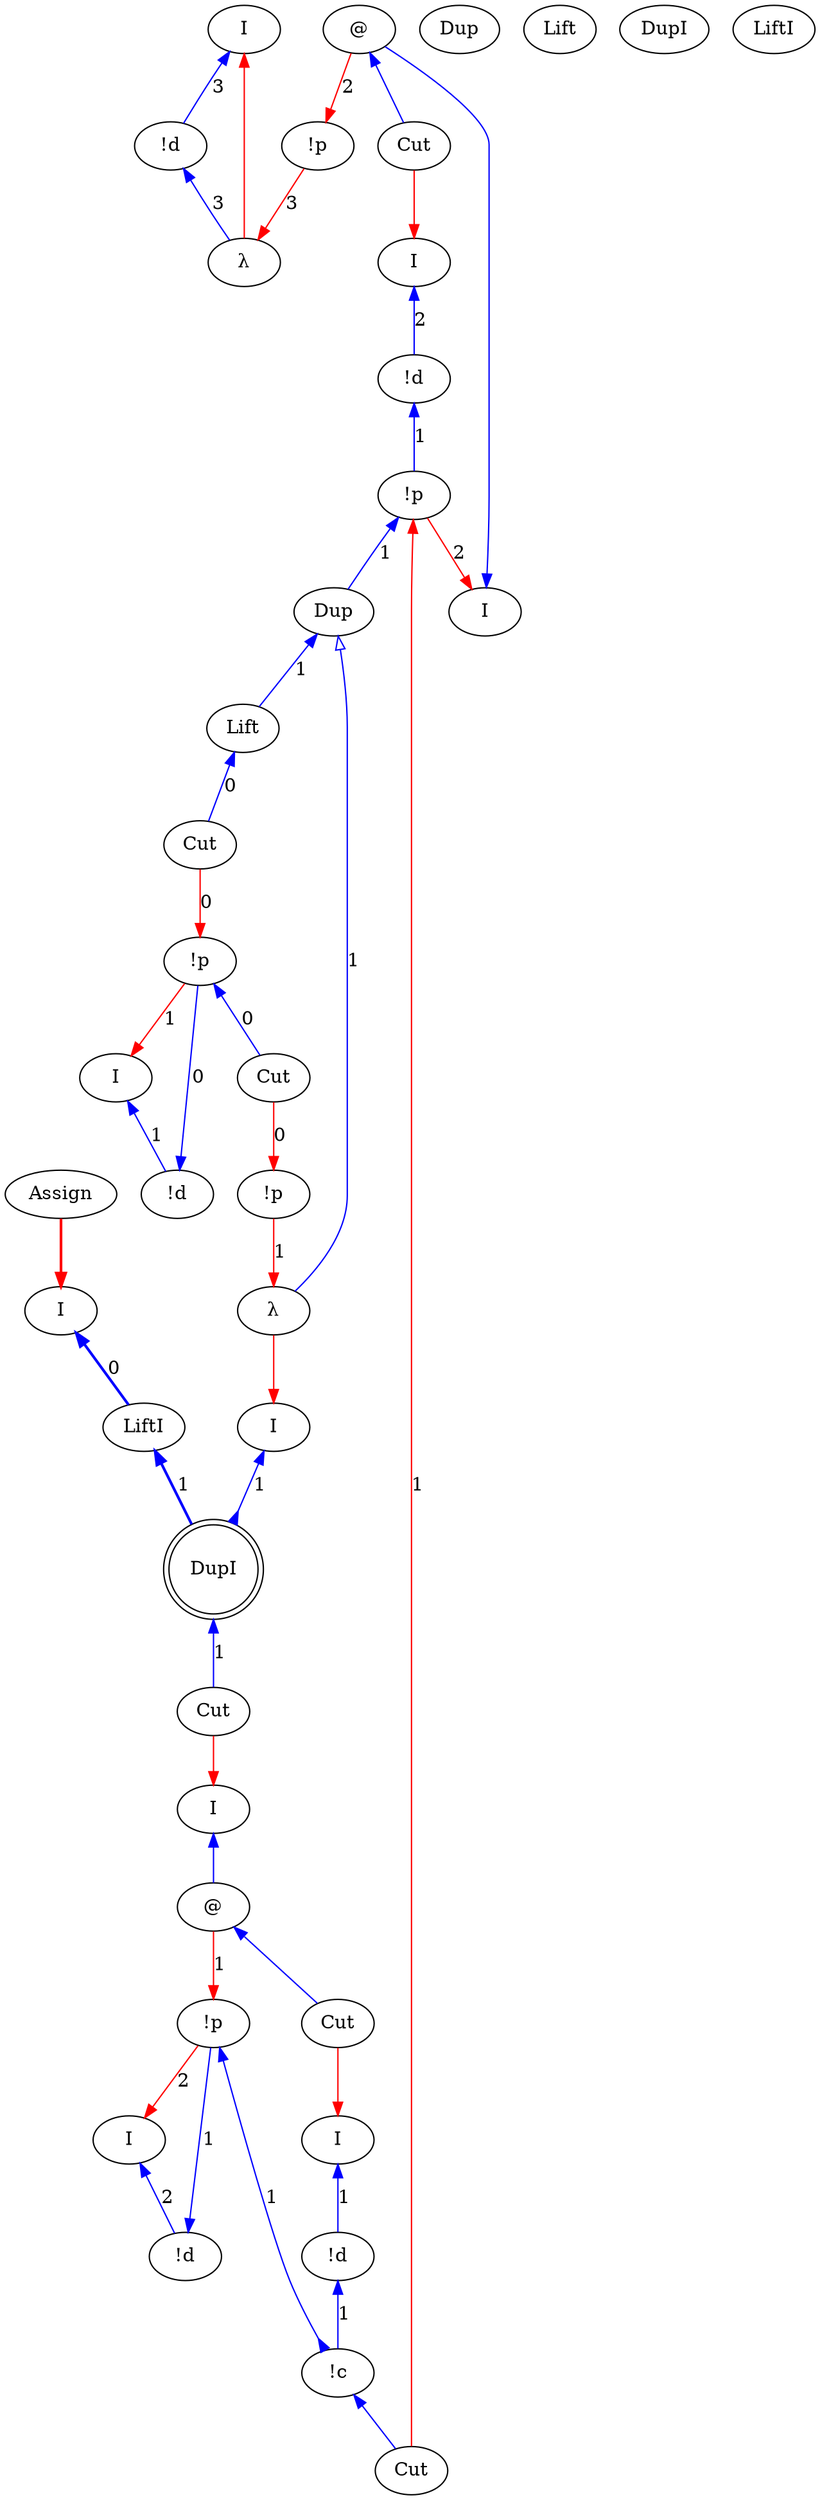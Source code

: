 digraph {
rankdir="TB"
"I0" [label="I"]
"!d1" [label="!d"]
"λ2" [label="λ"]
"!p3" [label="!p"]
"I4" [label="I"]
"@5" [label="@"]
"I6" [label="I"]
"!d7" [label="!d"]
"Cut8" [label="Cut"]
"!p9" [label="!p"]
"I10" [label="I"]
"!d11" [label="!d"]
"!p12" [label="!p"]
"I13" [label="I"]
"@14" [label="@"]
"I15" [label="I"]
"!d16" [label="!d"]
"Cut17" [label="Cut"]
"!c18" [label="!c"]
"I19" [label="I"]
"!d20" [label="!d"]
"!p21" [label="!p"]
"Assign22" [label="Assign"]
"Cut23" [label="Cut"]
"Cut24" [label="Cut"]
"!p25" [label="!p"]
"Cut26" [label="Cut"]
"λ27" [label="λ"]
"Dup28" [label="Dup"]
"Dup29" [label="Dup"]
"Lift30" [label="Lift"]
"Lift31" [label="Lift"]
"Cut32" [label="Cut"]
"I33" [label="I"]
"DupI34" [label="DupI"]
"DupI35" [label="DupI",shape=doublecircle]
"I36" [label="I"]
"LiftI37" [label="LiftI"]
"LiftI38" [label="LiftI"]
"Dup29" -> "Lift31"[color=blue,weight=1,tooltip="h101",label="1",arrowtail=normal,arrowhead=none,dir=both]
"Dup29" -> "λ27"[color=blue,weight=1,tooltip="h105",label="1",arrowtail=onormal,arrowhead=none,dir=both]
"Lift31" -> "Cut32"[color=blue,weight=1,tooltip="h109",label="0",arrowtail=normal,arrowhead=none,dir=both]
"!p9" -> "Dup29"[color=blue,weight=1,tooltip="h34",label="1",arrowtail=normal,arrowhead=none,dir=both]
"!d7" -> "!p9"[color=blue,weight=1,tooltip="hf65",label="1",arrowtail=normal,arrowhead=none,dir=both]
"I6" -> "!d7"[color=blue,weight=1,tooltip="hret73",label="2",arrowtail=normal,arrowhead=none,dir=both]
"!d1" -> "λ2"[color=blue,weight=1,tooltip="i81",label="3",arrowtail=normal,arrowhead=none,dir=both]
"I0" -> "!d1"[color=blue,weight=1,tooltip="iret84",label="3",arrowtail=normal,arrowhead=none,dir=both]
"LiftI38" -> "DupI35"[color=blue,weight=1,tooltip="lret114",label="1",arrowtail=normal,arrowhead=none,penwidth=2,dir=both]
"I33" -> "DupI35"[color=blue,weight=1,tooltip="lret116",label="1",arrowtail=normal,arrowhead=inv,dir=both]
"I36" -> "LiftI38"[color=blue,weight=1,tooltip="lret118",label="0",arrowtail=normal,arrowhead=none,penwidth=2,dir=both]
"I13" -> "@14"[color=blue,weight=1,tooltip="lret53",arrowtail=normal,arrowhead=none,dir=both]
"DupI35" -> "Cut24"[color=blue,weight=1,tooltip="lret62",label="1",arrowtail=normal,arrowhead=none,dir=both]
"I4" -> "@5"[color=blue,weight=1,tooltip="lret75",arrowtail=normal,arrowhead=none,dir=both]
"@14" -> "Cut17"[color=blue,weight=1,tooltip="lval48",arrowtail=normal,arrowhead=none,dir=both]
"@5" -> "Cut8"[color=blue,weight=1,tooltip="lval70",arrowtail=normal,arrowhead=none,dir=both]
"Cut32" -> "!p21"[color=red,weight=2,tooltip="newrret18",label="0",arrowhead=normal,arrowtail=none,dir=both]
"@14" -> "!p12"[color=red,weight=2,tooltip="newrret52",label="1",arrowhead=normal,arrowtail=none,dir=both]
"Cut23" -> "!p9"[color=red,weight=2,tooltip="newrret61",label="1",arrowhead=normal,arrowtail=none,dir=both]
"@5" -> "!p3"[color=red,weight=2,tooltip="newrret74",label="2",arrowhead=normal,arrowtail=none,dir=both]
"Cut26" -> "!p25"[color=red,weight=2,tooltip="newrret94",label="0",arrowhead=normal,arrowtail=none,dir=both]
"!p21" -> "I19"[color=red,weight=2,tooltip="newrretf23",label="1",arrowhead=normal,arrowtail=none,dir=both]
"!p12" -> "I10"[color=red,weight=2,tooltip="newrretf57",label="2",arrowhead=normal,arrowtail=none,dir=both]
"!p9" -> "I4"[color=red,weight=2,tooltip="newrretf66",label="2",arrowhead=normal,arrowtail=none,dir=both]
"!p3" -> "λ2"[color=red,weight=2,tooltip="newrretf78",label="3",arrowhead=normal,arrowtail=none,dir=both]
"!p25" -> "λ27"[color=red,weight=2,tooltip="newrretf92",label="1",arrowhead=normal,arrowtail=none,dir=both]
"λ27" -> "I33"[color=red,weight=2,tooltip="ret106",arrowhead=normal,arrowtail=none,dir=both]
"Assign22" -> "I36"[color=red,weight=2,tooltip="ret110",arrowhead=normal,arrowtail=none,penwidth=2,dir=both]
"Cut24" -> "I13"[color=red,weight=2,tooltip="ret42",arrowhead=normal,arrowtail=none,dir=both]
"λ2" -> "I0"[color=red,weight=2,tooltip="ret82",arrowhead=normal,arrowtail=none,dir=both]
"Cut17" -> "I15"[color=red,weight=2,tooltip="rval49",arrowhead=normal,arrowtail=none,dir=both]
"Cut8" -> "I6"[color=red,weight=2,tooltip="rval71",arrowhead=normal,arrowtail=none,dir=both]
"!p21" -> "Cut26"[color=blue,weight=1,tooltip="xB10",label="0",arrowtail=normal,arrowhead=none,dir=both]
"!d20" -> "!p21"[color=blue,weight=1,tooltip="xBf22",label="0",arrowtail=normal,arrowhead=none,dir=both]
"I19" -> "!d20"[color=blue,weight=1,tooltip="xret26",label="1",arrowtail=normal,arrowhead=none,dir=both]
"!c18" -> "Cut23"[color=blue,weight=1,tooltip="y41",arrowtail=normal,arrowhead=none,dir=both]
"!d16" -> "!c18"[color=blue,weight=1,tooltip="yA43",label="1",arrowtail=normal,arrowhead=none,dir=both]
"!p12" -> "!c18"[color=blue,weight=1,tooltip="yB44",label="1",arrowtail=normal,arrowhead=inv,dir=both]
"!d11" -> "!p12"[color=blue,weight=1,tooltip="yBf56",label="1",arrowtail=normal,arrowhead=none,dir=both]
"I15" -> "!d16"[color=blue,weight=1,tooltip="yret51",label="1",arrowtail=normal,arrowhead=none,dir=both]
"I10" -> "!d11"[color=blue,weight=1,tooltip="yret60",label="2",arrowtail=normal,arrowhead=none,dir=both]
}
